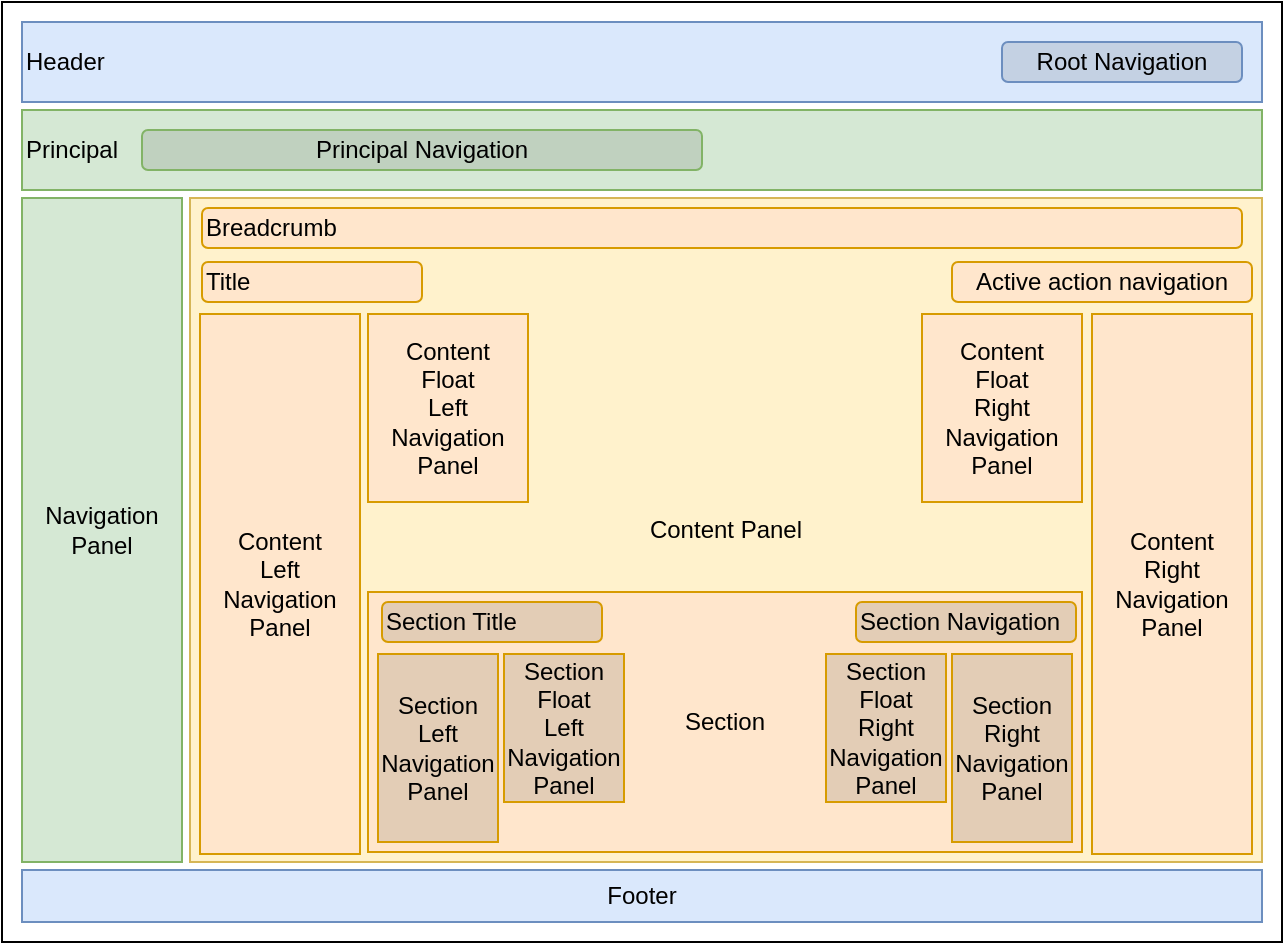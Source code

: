 <mxfile compressed="false" version="17.4.2" type="device">
  <diagram id="WApuDTylpNGpwIu_taJQ" name="Page Structure">
    <mxGraphModel dx="1102" dy="1025" grid="1" gridSize="10" guides="1" tooltips="1" connect="1" arrows="1" fold="1" page="1" pageScale="1" pageWidth="850" pageHeight="1100" math="0" shadow="0">
      <root>
        <mxCell id="0" />
        <mxCell id="1" parent="0" />
        <mxCell id="LehH4DPTb1Su1F3Ymp_B-1" value="" style="rounded=0;whiteSpace=wrap;html=1;" parent="1" vertex="1">
          <mxGeometry x="40" y="40" width="640" height="470" as="geometry" />
        </mxCell>
        <object label="Root" id="twdFy1Z7E0Htx65alsVq-1">
          <mxCell parent="0" />
        </object>
        <UserObject label="Header" link="#header" tooltip="Text and icon of the root action with a link to the root action location" id="LehH4DPTb1Su1F3Ymp_B-2">
          <mxCell style="rounded=0;whiteSpace=wrap;html=1;align=left;fillColor=#dae8fc;strokeColor=#6c8ebf;" parent="twdFy1Z7E0Htx65alsVq-1" vertex="1">
            <mxGeometry x="50" y="50" width="620" height="40" as="geometry" />
          </mxCell>
        </UserObject>
        <UserObject label="Root Navigation" tooltip="Root navigation is built from the root action children starting with index 1, i.e. principal&#39;s siblings" link="#root-navigation" id="LehH4DPTb1Su1F3Ymp_B-3">
          <mxCell style="rounded=1;whiteSpace=wrap;html=1;fillColor=#C4D1E3;strokeColor=#6c8ebf;" parent="twdFy1Z7E0Htx65alsVq-1" link="#root-navigation" tooltip="Root navigation is built from the root action children starting with index 1, i.e. principal&#39;s siblings" vertex="1">
            <mxGeometry x="540" y="60" width="120" height="20" as="geometry" />
          </mxCell>
        </UserObject>
        <UserObject label="Footer" link="#footer" tooltip="Built from the root action navigation actions" id="LehH4DPTb1Su1F3Ymp_B-6">
          <mxCell style="rounded=0;whiteSpace=wrap;html=1;align=center;fillColor=#dae8fc;strokeColor=#6c8ebf;" parent="twdFy1Z7E0Htx65alsVq-1" link="#footer" tooltip="Footer is built from the root action navigation actions" vertex="1">
            <mxGeometry x="50" y="474" width="620" height="26" as="geometry" />
          </mxCell>
        </UserObject>
        <object label="Principal" id="twdFy1Z7E0Htx65alsVq-2">
          <mxCell parent="0" />
        </object>
        <UserObject label="Principal" link="#principal" tooltip="Principal action&#39;s icon text and link" id="LehH4DPTb1Su1F3Ymp_B-4">
          <mxCell style="rounded=0;whiteSpace=wrap;html=1;align=left;fillColor=#d5e8d4;strokeColor=#82b366;" parent="twdFy1Z7E0Htx65alsVq-2" link="#principal" tooltip="Principal action&#39;s icon text and link" vertex="1">
            <mxGeometry x="50" y="94" width="620" height="40" as="geometry" />
          </mxCell>
        </UserObject>
        <UserObject label="Principal Navigation" link="#principal-navigation" tooltip="Principal navigation is built from the principal action navigation items" id="LehH4DPTb1Su1F3Ymp_B-5">
          <mxCell style="rounded=1;whiteSpace=wrap;html=1;fillColor=#C0D1BF;strokeColor=#82b366;" parent="twdFy1Z7E0Htx65alsVq-2" link="#principal-navigation" tooltip="Principal navigation is built from the principal action navigation items" vertex="1">
            <mxGeometry x="110" y="104" width="280" height="20" as="geometry" />
          </mxCell>
        </UserObject>
        <UserObject label="Navigation&lt;br&gt;Panel" link="#navigation-panel" tooltip="Navigation panel is built from the principal action child actions" id="LehH4DPTb1Su1F3Ymp_B-8">
          <mxCell style="rounded=0;whiteSpace=wrap;html=1;align=center;fillColor=#d5e8d4;strokeColor=#82b366;" parent="twdFy1Z7E0Htx65alsVq-2" link="#navigation-panel" tooltip="Navigation panel is built from the principal action child actions" vertex="1">
            <mxGeometry x="50" y="138" width="80" height="332" as="geometry" />
          </mxCell>
        </UserObject>
        <object label="Active" id="twdFy1Z7E0Htx65alsVq-3">
          <mxCell parent="0" />
        </object>
        <UserObject label="Content Panel" link="#content-panel" tooltip="Content panel is built from the active action and its contained actions" id="LehH4DPTb1Su1F3Ymp_B-9">
          <mxCell style="rounded=0;whiteSpace=wrap;html=1;align=center;fillColor=#fff2cc;strokeColor=#d6b656;" parent="twdFy1Z7E0Htx65alsVq-3" link="#content-panel" tooltip="Content panel is built from the active action and its contained actions" vertex="1">
            <mxGeometry x="134" y="138" width="536" height="332" as="geometry" />
          </mxCell>
        </UserObject>
        <UserObject label="Content&lt;br&gt;Left&lt;br&gt;Navigation&lt;br&gt;Panel" tooltip="Built from leftNavigation actions of the active action" link="#content-left-navigation-panel" id="LehH4DPTb1Su1F3Ymp_B-14">
          <mxCell style="rounded=0;whiteSpace=wrap;html=1;fillColor=#ffe6cc;strokeColor=#d79b00;" parent="twdFy1Z7E0Htx65alsVq-3" link="#content-left-navigation-panel" tooltip="Built from leftNavigation actions of the active action" vertex="1">
            <mxGeometry x="139" y="196" width="80" height="270" as="geometry" />
          </mxCell>
        </UserObject>
        <UserObject label="Content&lt;br&gt;Float&lt;br&gt;Left&lt;br&gt;Navigation&lt;br&gt;Panel" link="#content-float-left-navigation-panel" tooltip="Built from floatLeftNavigation actions of the active action" id="LehH4DPTb1Su1F3Ymp_B-19">
          <mxCell style="rounded=0;whiteSpace=wrap;html=1;fillColor=#ffe6cc;strokeColor=#d79b00;" parent="twdFy1Z7E0Htx65alsVq-3" link="#content-float-left-navigation-panel" tooltip="Built from floatLeftNavigation actions of the active action" vertex="1">
            <mxGeometry x="223" y="196" width="80" height="94" as="geometry" />
          </mxCell>
        </UserObject>
        <UserObject label="Title" tooltip="Active action icon and text" link="#title" id="LehH4DPTb1Su1F3Ymp_B-11">
          <mxCell style="rounded=1;whiteSpace=wrap;html=1;fillColor=#ffe6cc;strokeColor=#d79b00;align=left;" parent="twdFy1Z7E0Htx65alsVq-3" link="#title" tooltip="Active action icon and text" vertex="1">
            <mxGeometry x="140" y="170" width="110" height="20" as="geometry" />
          </mxCell>
        </UserObject>
        <UserObject label="Breadcrumb" tooltip="Shows the active action path" link="#breadcrumb" id="LehH4DPTb1Su1F3Ymp_B-10">
          <mxCell style="rounded=1;whiteSpace=wrap;html=1;fillColor=#ffe6cc;strokeColor=#d79b00;align=left;perimeterSpacing=0;" parent="twdFy1Z7E0Htx65alsVq-3" link="#breadcrumb" tooltip="Shows the active action path" vertex="1">
            <mxGeometry x="140" y="143" width="520" height="20" as="geometry" />
          </mxCell>
        </UserObject>
        <UserObject label="Active action navigation" tooltip="Built from navigation actions of the current action" link="#active-action-navigation" id="LehH4DPTb1Su1F3Ymp_B-12">
          <mxCell style="rounded=1;whiteSpace=wrap;html=1;fillColor=#ffe6cc;strokeColor=#d79b00;align=center;" parent="twdFy1Z7E0Htx65alsVq-3" link="#active-action-navigation" tooltip="Built from navigation actions of the current action" vertex="1">
            <mxGeometry x="515" y="170" width="150" height="20" as="geometry" />
          </mxCell>
        </UserObject>
        <UserObject label="Content&lt;br&gt;Float&lt;br&gt;Right&lt;br&gt;Navigation&lt;br&gt;Panel" link="#content-float-right-navigation-panel" tooltip="Built from floatRightNavigation actions of the active action" id="LehH4DPTb1Su1F3Ymp_B-17">
          <mxCell style="rounded=0;whiteSpace=wrap;html=1;fillColor=#ffe6cc;strokeColor=#d79b00;" parent="twdFy1Z7E0Htx65alsVq-3" link="#content-float-right-navigation-panel" tooltip="Built from floatRightNavigation actions of the active action" vertex="1">
            <mxGeometry x="500" y="196" width="80" height="94" as="geometry" />
          </mxCell>
        </UserObject>
        <UserObject label="Content&lt;br&gt;Right&lt;br&gt;Navigation&lt;br&gt;Panel" link="#content-right-navigation-panel" tooltip="Built from rightNavigation actions of the active action" id="LehH4DPTb1Su1F3Ymp_B-18">
          <mxCell style="rounded=0;whiteSpace=wrap;html=1;fillColor=#ffe6cc;strokeColor=#d79b00;" parent="twdFy1Z7E0Htx65alsVq-3" link="#content-right-navigation-panel" tooltip="Built from rightNavigation actions of the active action" vertex="1">
            <mxGeometry x="585" y="196" width="80" height="270" as="geometry" />
          </mxCell>
        </UserObject>
        <object label="Section" id="twdFy1Z7E0Htx65alsVq-4">
          <mxCell parent="0" />
        </object>
        <UserObject label="Section" link="#section" tooltip="Sections actions are rendered as nested content panels" id="LehH4DPTb1Su1F3Ymp_B-20">
          <mxCell style="rounded=0;whiteSpace=wrap;html=1;fillColor=#ffe6cc;strokeColor=#d79b00;" parent="twdFy1Z7E0Htx65alsVq-4" link="#section" tooltip="Sections actions are rendered nested content panels" vertex="1">
            <mxGeometry x="223" y="335" width="357" height="130" as="geometry" />
          </mxCell>
        </UserObject>
        <UserObject label="Section Title" tooltip="Section&#39;s icon and text" link="#section-title" id="LehH4DPTb1Su1F3Ymp_B-21">
          <mxCell style="rounded=1;whiteSpace=wrap;html=1;fillColor=#E3CDB6;strokeColor=#d79b00;align=left;" parent="twdFy1Z7E0Htx65alsVq-4" link="#section-title" tooltip="Section&#39;s icon and text" vertex="1">
            <mxGeometry x="230" y="340" width="110" height="20" as="geometry" />
          </mxCell>
        </UserObject>
        <UserObject label="Section Navigation" link="#section-navigation" tooltip="Built from navigation actions of the section action" id="LehH4DPTb1Su1F3Ymp_B-22">
          <mxCell style="rounded=1;whiteSpace=wrap;html=1;fillColor=#E3CDB6;strokeColor=#d79b00;align=left;" parent="twdFy1Z7E0Htx65alsVq-4" link="#section-navigation" tooltip="Built from navigation actions of the section action" vertex="1">
            <mxGeometry x="467" y="340" width="110" height="20" as="geometry" />
          </mxCell>
        </UserObject>
        <UserObject label="Section&lt;br&gt;Left&lt;br&gt;Navigation&lt;br&gt;Panel" link="#section-left-navigation-panel" tooltip="Built from leftNavigation actions of the section action" id="LehH4DPTb1Su1F3Ymp_B-23">
          <mxCell style="rounded=0;whiteSpace=wrap;html=1;fillColor=#E3CDB6;strokeColor=#d79b00;" parent="twdFy1Z7E0Htx65alsVq-4" link="#section-left-navigation-panel" tooltip="Built from leftNavigation actions of the section action" vertex="1">
            <mxGeometry x="228" y="366" width="60" height="94" as="geometry" />
          </mxCell>
        </UserObject>
        <UserObject label="Section&lt;br&gt;Right&lt;br&gt;Navigation&lt;br&gt;Panel" link="#section-right-navigation-panel" tooltip="Built from rightNavigation actions of the section action" id="LehH4DPTb1Su1F3Ymp_B-24">
          <mxCell style="rounded=0;whiteSpace=wrap;html=1;fillColor=#E3CDB6;strokeColor=#d79b00;" parent="twdFy1Z7E0Htx65alsVq-4" link="#section-right-navigation-panel" tooltip="Built from rightNavigation actions of the section action" vertex="1">
            <mxGeometry x="515" y="366" width="60" height="94" as="geometry" />
          </mxCell>
        </UserObject>
        <UserObject label="Section&lt;br&gt;Float&lt;br&gt;Right&lt;br&gt;Navigation&lt;br&gt;Panel" tooltip="Built from floatRightNavigation actions of the section action" link="#section-float-right-navigation-panel" id="LehH4DPTb1Su1F3Ymp_B-26">
          <mxCell style="rounded=0;whiteSpace=wrap;html=1;fillColor=#E3CDB6;strokeColor=#d79b00;" parent="twdFy1Z7E0Htx65alsVq-4" link="#section-float-right-navigation-panel" tooltip="Built from floatRightNavigation actions of the section action" vertex="1">
            <mxGeometry x="452" y="366" width="60" height="74" as="geometry" />
          </mxCell>
        </UserObject>
        <UserObject label="Section&lt;br&gt;Float&lt;br&gt;Left&lt;br&gt;Navigation&lt;br&gt;Panel" link="#section-float-left-navigation-panel" tooltip="Built from floatLeftNavigation actions of the section action" id="LehH4DPTb1Su1F3Ymp_B-27">
          <mxCell style="rounded=0;whiteSpace=wrap;html=1;fillColor=#E3CDB6;strokeColor=#d79b00;" parent="twdFy1Z7E0Htx65alsVq-4" link="#section-float-left-navigation-panel" tooltip="Built from floatLeftNavigation actions of the active action" vertex="1">
            <mxGeometry x="291" y="366" width="60" height="74" as="geometry" />
          </mxCell>
        </UserObject>
      </root>
    </mxGraphModel>
  </diagram>
</mxfile>
